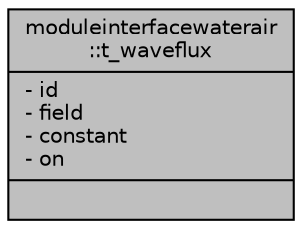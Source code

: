 digraph "moduleinterfacewaterair::t_waveflux"
{
 // LATEX_PDF_SIZE
  edge [fontname="Helvetica",fontsize="10",labelfontname="Helvetica",labelfontsize="10"];
  node [fontname="Helvetica",fontsize="10",shape=record];
  Node1 [label="{moduleinterfacewaterair\l::t_waveflux\n|- id\l- field\l- constant\l- on\l|}",height=0.2,width=0.4,color="black", fillcolor="grey75", style="filled", fontcolor="black",tooltip=" "];
}
